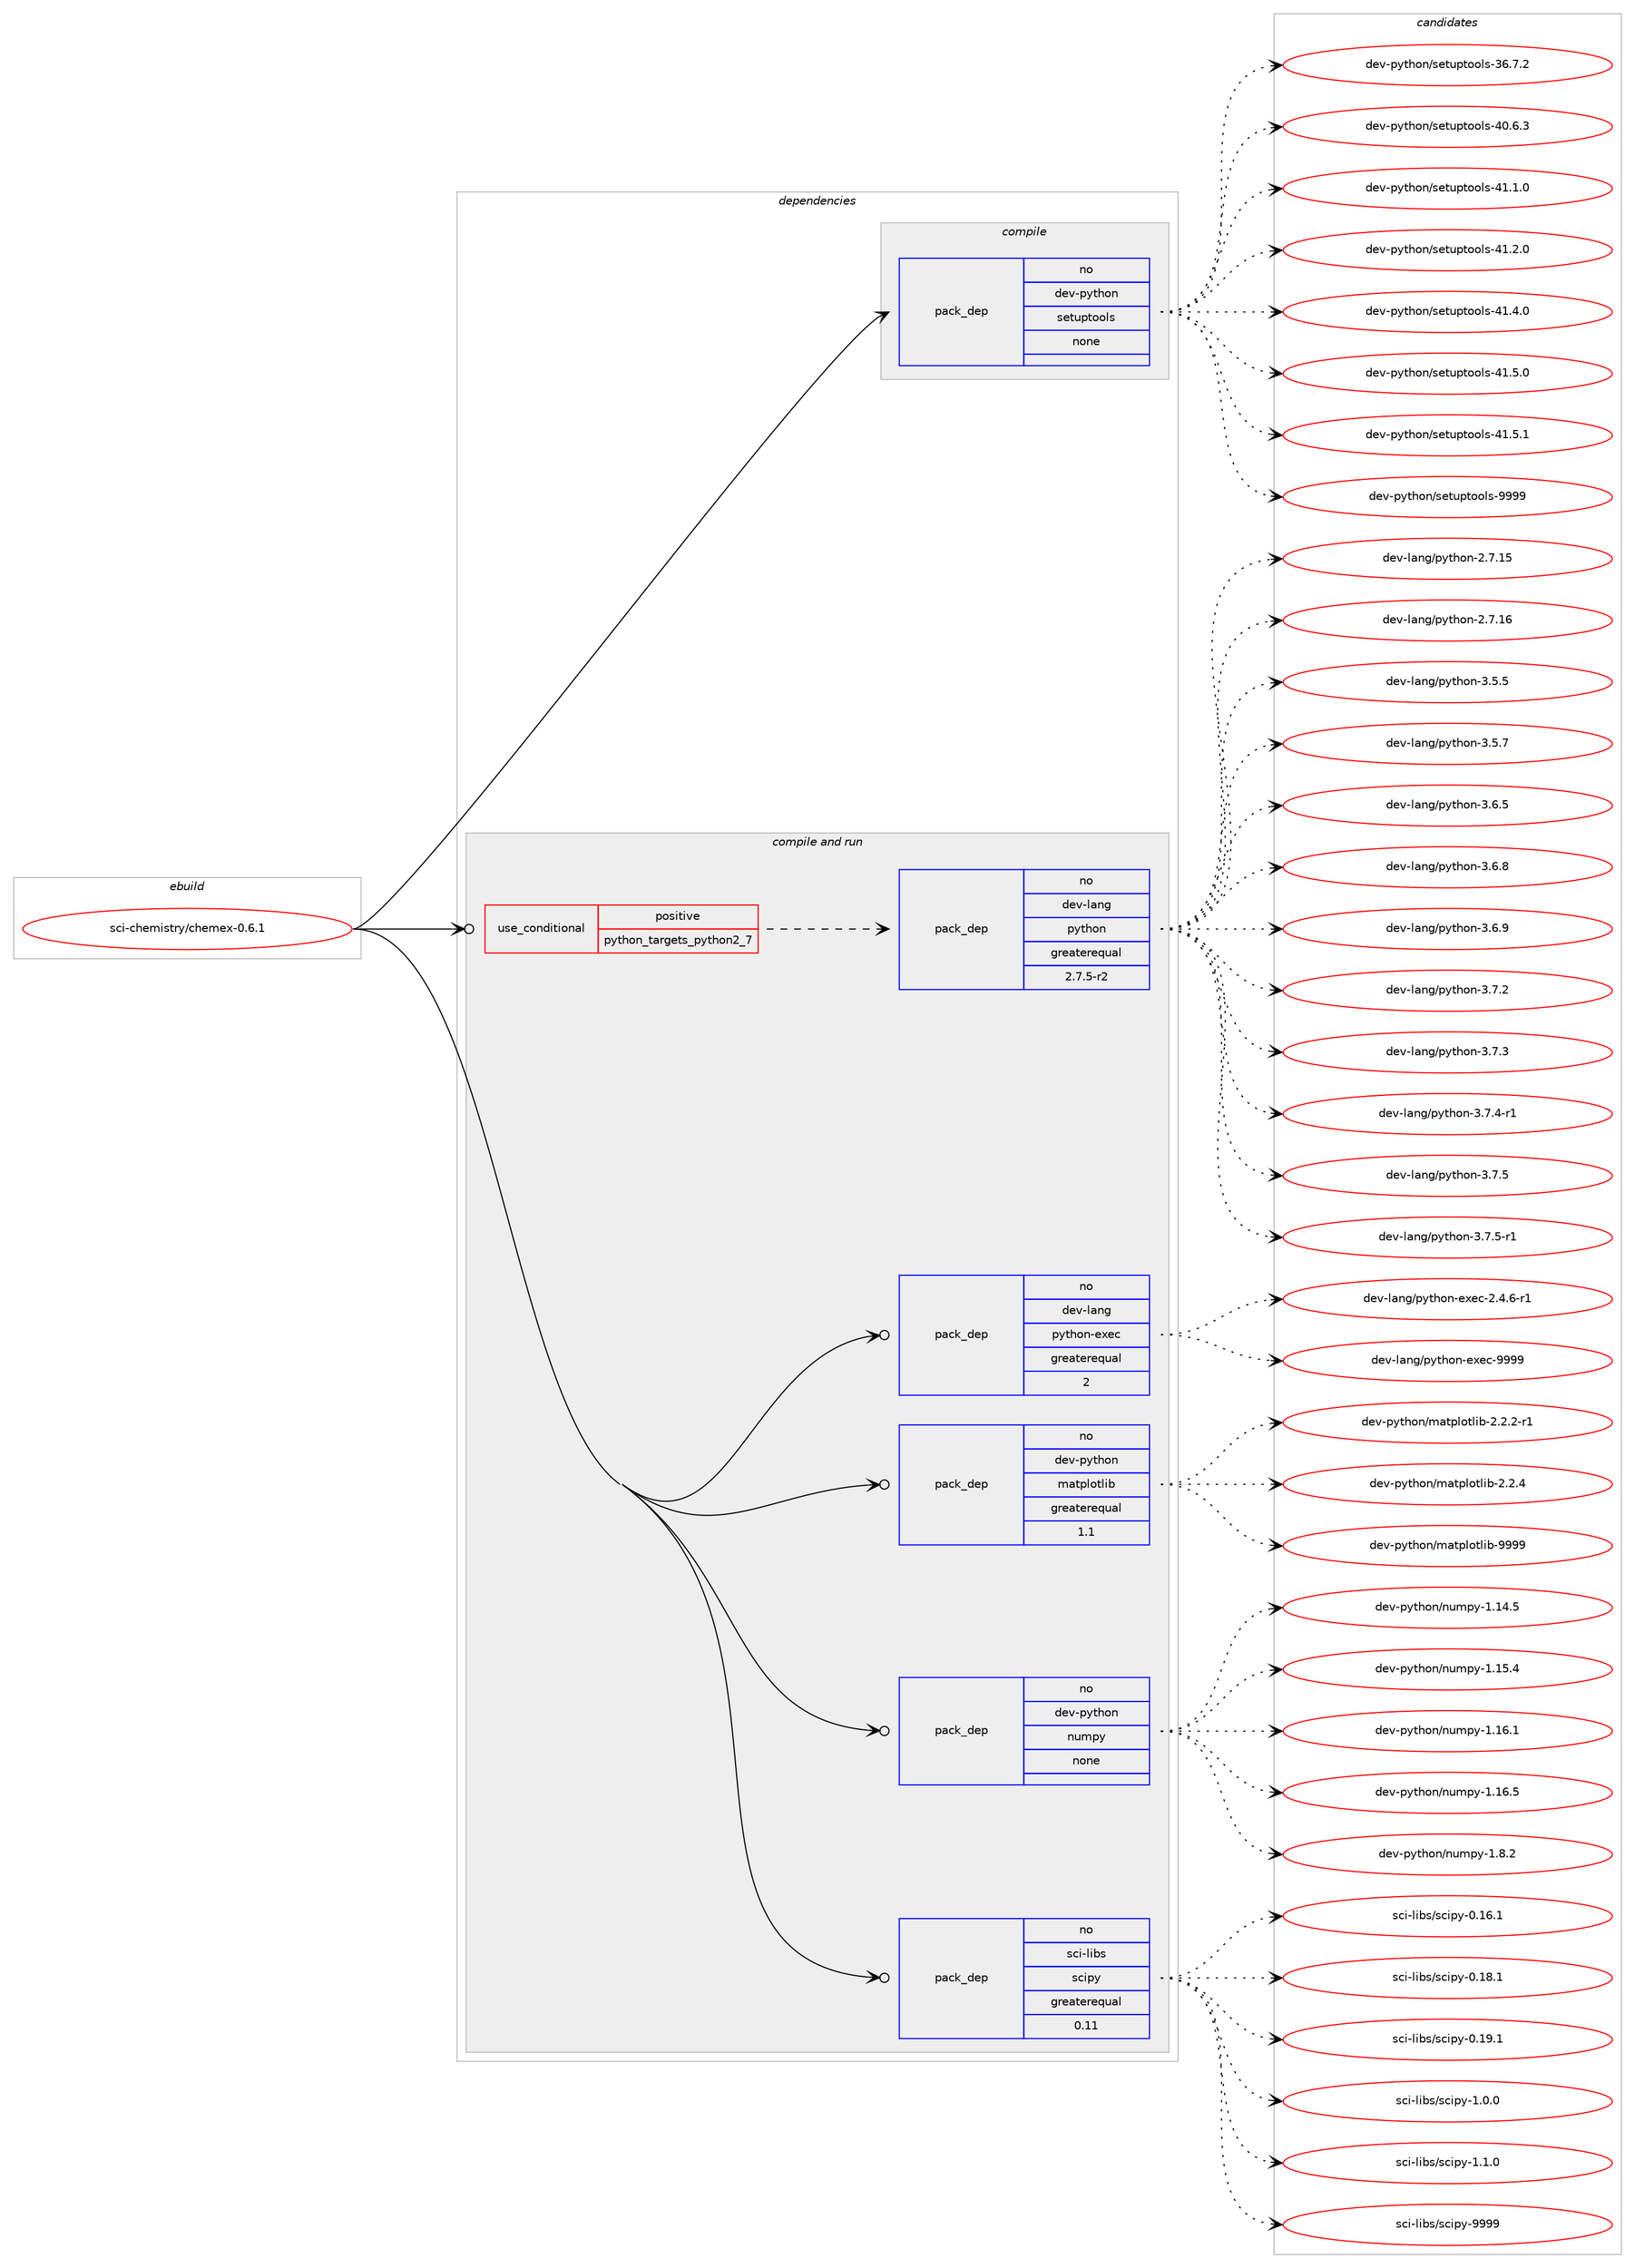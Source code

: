 digraph prolog {

# *************
# Graph options
# *************

newrank=true;
concentrate=true;
compound=true;
graph [rankdir=LR,fontname=Helvetica,fontsize=10,ranksep=1.5];#, ranksep=2.5, nodesep=0.2];
edge  [arrowhead=vee];
node  [fontname=Helvetica,fontsize=10];

# **********
# The ebuild
# **********

subgraph cluster_leftcol {
color=gray;
rank=same;
label=<<i>ebuild</i>>;
id [label="sci-chemistry/chemex-0.6.1", color=red, width=4, href="../sci-chemistry/chemex-0.6.1.svg"];
}

# ****************
# The dependencies
# ****************

subgraph cluster_midcol {
color=gray;
label=<<i>dependencies</i>>;
subgraph cluster_compile {
fillcolor="#eeeeee";
style=filled;
label=<<i>compile</i>>;
subgraph pack629375 {
dependency851300 [label=<<TABLE BORDER="0" CELLBORDER="1" CELLSPACING="0" CELLPADDING="4" WIDTH="220"><TR><TD ROWSPAN="6" CELLPADDING="30">pack_dep</TD></TR><TR><TD WIDTH="110">no</TD></TR><TR><TD>dev-python</TD></TR><TR><TD>setuptools</TD></TR><TR><TD>none</TD></TR><TR><TD></TD></TR></TABLE>>, shape=none, color=blue];
}
id:e -> dependency851300:w [weight=20,style="solid",arrowhead="vee"];
}
subgraph cluster_compileandrun {
fillcolor="#eeeeee";
style=filled;
label=<<i>compile and run</i>>;
subgraph cond206897 {
dependency851301 [label=<<TABLE BORDER="0" CELLBORDER="1" CELLSPACING="0" CELLPADDING="4"><TR><TD ROWSPAN="3" CELLPADDING="10">use_conditional</TD></TR><TR><TD>positive</TD></TR><TR><TD>python_targets_python2_7</TD></TR></TABLE>>, shape=none, color=red];
subgraph pack629376 {
dependency851302 [label=<<TABLE BORDER="0" CELLBORDER="1" CELLSPACING="0" CELLPADDING="4" WIDTH="220"><TR><TD ROWSPAN="6" CELLPADDING="30">pack_dep</TD></TR><TR><TD WIDTH="110">no</TD></TR><TR><TD>dev-lang</TD></TR><TR><TD>python</TD></TR><TR><TD>greaterequal</TD></TR><TR><TD>2.7.5-r2</TD></TR></TABLE>>, shape=none, color=blue];
}
dependency851301:e -> dependency851302:w [weight=20,style="dashed",arrowhead="vee"];
}
id:e -> dependency851301:w [weight=20,style="solid",arrowhead="odotvee"];
subgraph pack629377 {
dependency851303 [label=<<TABLE BORDER="0" CELLBORDER="1" CELLSPACING="0" CELLPADDING="4" WIDTH="220"><TR><TD ROWSPAN="6" CELLPADDING="30">pack_dep</TD></TR><TR><TD WIDTH="110">no</TD></TR><TR><TD>dev-lang</TD></TR><TR><TD>python-exec</TD></TR><TR><TD>greaterequal</TD></TR><TR><TD>2</TD></TR></TABLE>>, shape=none, color=blue];
}
id:e -> dependency851303:w [weight=20,style="solid",arrowhead="odotvee"];
subgraph pack629378 {
dependency851304 [label=<<TABLE BORDER="0" CELLBORDER="1" CELLSPACING="0" CELLPADDING="4" WIDTH="220"><TR><TD ROWSPAN="6" CELLPADDING="30">pack_dep</TD></TR><TR><TD WIDTH="110">no</TD></TR><TR><TD>dev-python</TD></TR><TR><TD>matplotlib</TD></TR><TR><TD>greaterequal</TD></TR><TR><TD>1.1</TD></TR></TABLE>>, shape=none, color=blue];
}
id:e -> dependency851304:w [weight=20,style="solid",arrowhead="odotvee"];
subgraph pack629379 {
dependency851305 [label=<<TABLE BORDER="0" CELLBORDER="1" CELLSPACING="0" CELLPADDING="4" WIDTH="220"><TR><TD ROWSPAN="6" CELLPADDING="30">pack_dep</TD></TR><TR><TD WIDTH="110">no</TD></TR><TR><TD>dev-python</TD></TR><TR><TD>numpy</TD></TR><TR><TD>none</TD></TR><TR><TD></TD></TR></TABLE>>, shape=none, color=blue];
}
id:e -> dependency851305:w [weight=20,style="solid",arrowhead="odotvee"];
subgraph pack629380 {
dependency851306 [label=<<TABLE BORDER="0" CELLBORDER="1" CELLSPACING="0" CELLPADDING="4" WIDTH="220"><TR><TD ROWSPAN="6" CELLPADDING="30">pack_dep</TD></TR><TR><TD WIDTH="110">no</TD></TR><TR><TD>sci-libs</TD></TR><TR><TD>scipy</TD></TR><TR><TD>greaterequal</TD></TR><TR><TD>0.11</TD></TR></TABLE>>, shape=none, color=blue];
}
id:e -> dependency851306:w [weight=20,style="solid",arrowhead="odotvee"];
}
subgraph cluster_run {
fillcolor="#eeeeee";
style=filled;
label=<<i>run</i>>;
}
}

# **************
# The candidates
# **************

subgraph cluster_choices {
rank=same;
color=gray;
label=<<i>candidates</i>>;

subgraph choice629375 {
color=black;
nodesep=1;
choice100101118451121211161041111104711510111611711211611111110811545515446554650 [label="dev-python/setuptools-36.7.2", color=red, width=4,href="../dev-python/setuptools-36.7.2.svg"];
choice100101118451121211161041111104711510111611711211611111110811545524846544651 [label="dev-python/setuptools-40.6.3", color=red, width=4,href="../dev-python/setuptools-40.6.3.svg"];
choice100101118451121211161041111104711510111611711211611111110811545524946494648 [label="dev-python/setuptools-41.1.0", color=red, width=4,href="../dev-python/setuptools-41.1.0.svg"];
choice100101118451121211161041111104711510111611711211611111110811545524946504648 [label="dev-python/setuptools-41.2.0", color=red, width=4,href="../dev-python/setuptools-41.2.0.svg"];
choice100101118451121211161041111104711510111611711211611111110811545524946524648 [label="dev-python/setuptools-41.4.0", color=red, width=4,href="../dev-python/setuptools-41.4.0.svg"];
choice100101118451121211161041111104711510111611711211611111110811545524946534648 [label="dev-python/setuptools-41.5.0", color=red, width=4,href="../dev-python/setuptools-41.5.0.svg"];
choice100101118451121211161041111104711510111611711211611111110811545524946534649 [label="dev-python/setuptools-41.5.1", color=red, width=4,href="../dev-python/setuptools-41.5.1.svg"];
choice10010111845112121116104111110471151011161171121161111111081154557575757 [label="dev-python/setuptools-9999", color=red, width=4,href="../dev-python/setuptools-9999.svg"];
dependency851300:e -> choice100101118451121211161041111104711510111611711211611111110811545515446554650:w [style=dotted,weight="100"];
dependency851300:e -> choice100101118451121211161041111104711510111611711211611111110811545524846544651:w [style=dotted,weight="100"];
dependency851300:e -> choice100101118451121211161041111104711510111611711211611111110811545524946494648:w [style=dotted,weight="100"];
dependency851300:e -> choice100101118451121211161041111104711510111611711211611111110811545524946504648:w [style=dotted,weight="100"];
dependency851300:e -> choice100101118451121211161041111104711510111611711211611111110811545524946524648:w [style=dotted,weight="100"];
dependency851300:e -> choice100101118451121211161041111104711510111611711211611111110811545524946534648:w [style=dotted,weight="100"];
dependency851300:e -> choice100101118451121211161041111104711510111611711211611111110811545524946534649:w [style=dotted,weight="100"];
dependency851300:e -> choice10010111845112121116104111110471151011161171121161111111081154557575757:w [style=dotted,weight="100"];
}
subgraph choice629376 {
color=black;
nodesep=1;
choice10010111845108971101034711212111610411111045504655464953 [label="dev-lang/python-2.7.15", color=red, width=4,href="../dev-lang/python-2.7.15.svg"];
choice10010111845108971101034711212111610411111045504655464954 [label="dev-lang/python-2.7.16", color=red, width=4,href="../dev-lang/python-2.7.16.svg"];
choice100101118451089711010347112121116104111110455146534653 [label="dev-lang/python-3.5.5", color=red, width=4,href="../dev-lang/python-3.5.5.svg"];
choice100101118451089711010347112121116104111110455146534655 [label="dev-lang/python-3.5.7", color=red, width=4,href="../dev-lang/python-3.5.7.svg"];
choice100101118451089711010347112121116104111110455146544653 [label="dev-lang/python-3.6.5", color=red, width=4,href="../dev-lang/python-3.6.5.svg"];
choice100101118451089711010347112121116104111110455146544656 [label="dev-lang/python-3.6.8", color=red, width=4,href="../dev-lang/python-3.6.8.svg"];
choice100101118451089711010347112121116104111110455146544657 [label="dev-lang/python-3.6.9", color=red, width=4,href="../dev-lang/python-3.6.9.svg"];
choice100101118451089711010347112121116104111110455146554650 [label="dev-lang/python-3.7.2", color=red, width=4,href="../dev-lang/python-3.7.2.svg"];
choice100101118451089711010347112121116104111110455146554651 [label="dev-lang/python-3.7.3", color=red, width=4,href="../dev-lang/python-3.7.3.svg"];
choice1001011184510897110103471121211161041111104551465546524511449 [label="dev-lang/python-3.7.4-r1", color=red, width=4,href="../dev-lang/python-3.7.4-r1.svg"];
choice100101118451089711010347112121116104111110455146554653 [label="dev-lang/python-3.7.5", color=red, width=4,href="../dev-lang/python-3.7.5.svg"];
choice1001011184510897110103471121211161041111104551465546534511449 [label="dev-lang/python-3.7.5-r1", color=red, width=4,href="../dev-lang/python-3.7.5-r1.svg"];
dependency851302:e -> choice10010111845108971101034711212111610411111045504655464953:w [style=dotted,weight="100"];
dependency851302:e -> choice10010111845108971101034711212111610411111045504655464954:w [style=dotted,weight="100"];
dependency851302:e -> choice100101118451089711010347112121116104111110455146534653:w [style=dotted,weight="100"];
dependency851302:e -> choice100101118451089711010347112121116104111110455146534655:w [style=dotted,weight="100"];
dependency851302:e -> choice100101118451089711010347112121116104111110455146544653:w [style=dotted,weight="100"];
dependency851302:e -> choice100101118451089711010347112121116104111110455146544656:w [style=dotted,weight="100"];
dependency851302:e -> choice100101118451089711010347112121116104111110455146544657:w [style=dotted,weight="100"];
dependency851302:e -> choice100101118451089711010347112121116104111110455146554650:w [style=dotted,weight="100"];
dependency851302:e -> choice100101118451089711010347112121116104111110455146554651:w [style=dotted,weight="100"];
dependency851302:e -> choice1001011184510897110103471121211161041111104551465546524511449:w [style=dotted,weight="100"];
dependency851302:e -> choice100101118451089711010347112121116104111110455146554653:w [style=dotted,weight="100"];
dependency851302:e -> choice1001011184510897110103471121211161041111104551465546534511449:w [style=dotted,weight="100"];
}
subgraph choice629377 {
color=black;
nodesep=1;
choice10010111845108971101034711212111610411111045101120101994550465246544511449 [label="dev-lang/python-exec-2.4.6-r1", color=red, width=4,href="../dev-lang/python-exec-2.4.6-r1.svg"];
choice10010111845108971101034711212111610411111045101120101994557575757 [label="dev-lang/python-exec-9999", color=red, width=4,href="../dev-lang/python-exec-9999.svg"];
dependency851303:e -> choice10010111845108971101034711212111610411111045101120101994550465246544511449:w [style=dotted,weight="100"];
dependency851303:e -> choice10010111845108971101034711212111610411111045101120101994557575757:w [style=dotted,weight="100"];
}
subgraph choice629378 {
color=black;
nodesep=1;
choice100101118451121211161041111104710997116112108111116108105984550465046504511449 [label="dev-python/matplotlib-2.2.2-r1", color=red, width=4,href="../dev-python/matplotlib-2.2.2-r1.svg"];
choice10010111845112121116104111110471099711611210811111610810598455046504652 [label="dev-python/matplotlib-2.2.4", color=red, width=4,href="../dev-python/matplotlib-2.2.4.svg"];
choice100101118451121211161041111104710997116112108111116108105984557575757 [label="dev-python/matplotlib-9999", color=red, width=4,href="../dev-python/matplotlib-9999.svg"];
dependency851304:e -> choice100101118451121211161041111104710997116112108111116108105984550465046504511449:w [style=dotted,weight="100"];
dependency851304:e -> choice10010111845112121116104111110471099711611210811111610810598455046504652:w [style=dotted,weight="100"];
dependency851304:e -> choice100101118451121211161041111104710997116112108111116108105984557575757:w [style=dotted,weight="100"];
}
subgraph choice629379 {
color=black;
nodesep=1;
choice100101118451121211161041111104711011710911212145494649524653 [label="dev-python/numpy-1.14.5", color=red, width=4,href="../dev-python/numpy-1.14.5.svg"];
choice100101118451121211161041111104711011710911212145494649534652 [label="dev-python/numpy-1.15.4", color=red, width=4,href="../dev-python/numpy-1.15.4.svg"];
choice100101118451121211161041111104711011710911212145494649544649 [label="dev-python/numpy-1.16.1", color=red, width=4,href="../dev-python/numpy-1.16.1.svg"];
choice100101118451121211161041111104711011710911212145494649544653 [label="dev-python/numpy-1.16.5", color=red, width=4,href="../dev-python/numpy-1.16.5.svg"];
choice1001011184511212111610411111047110117109112121454946564650 [label="dev-python/numpy-1.8.2", color=red, width=4,href="../dev-python/numpy-1.8.2.svg"];
dependency851305:e -> choice100101118451121211161041111104711011710911212145494649524653:w [style=dotted,weight="100"];
dependency851305:e -> choice100101118451121211161041111104711011710911212145494649534652:w [style=dotted,weight="100"];
dependency851305:e -> choice100101118451121211161041111104711011710911212145494649544649:w [style=dotted,weight="100"];
dependency851305:e -> choice100101118451121211161041111104711011710911212145494649544653:w [style=dotted,weight="100"];
dependency851305:e -> choice1001011184511212111610411111047110117109112121454946564650:w [style=dotted,weight="100"];
}
subgraph choice629380 {
color=black;
nodesep=1;
choice115991054510810598115471159910511212145484649544649 [label="sci-libs/scipy-0.16.1", color=red, width=4,href="../sci-libs/scipy-0.16.1.svg"];
choice115991054510810598115471159910511212145484649564649 [label="sci-libs/scipy-0.18.1", color=red, width=4,href="../sci-libs/scipy-0.18.1.svg"];
choice115991054510810598115471159910511212145484649574649 [label="sci-libs/scipy-0.19.1", color=red, width=4,href="../sci-libs/scipy-0.19.1.svg"];
choice1159910545108105981154711599105112121454946484648 [label="sci-libs/scipy-1.0.0", color=red, width=4,href="../sci-libs/scipy-1.0.0.svg"];
choice1159910545108105981154711599105112121454946494648 [label="sci-libs/scipy-1.1.0", color=red, width=4,href="../sci-libs/scipy-1.1.0.svg"];
choice11599105451081059811547115991051121214557575757 [label="sci-libs/scipy-9999", color=red, width=4,href="../sci-libs/scipy-9999.svg"];
dependency851306:e -> choice115991054510810598115471159910511212145484649544649:w [style=dotted,weight="100"];
dependency851306:e -> choice115991054510810598115471159910511212145484649564649:w [style=dotted,weight="100"];
dependency851306:e -> choice115991054510810598115471159910511212145484649574649:w [style=dotted,weight="100"];
dependency851306:e -> choice1159910545108105981154711599105112121454946484648:w [style=dotted,weight="100"];
dependency851306:e -> choice1159910545108105981154711599105112121454946494648:w [style=dotted,weight="100"];
dependency851306:e -> choice11599105451081059811547115991051121214557575757:w [style=dotted,weight="100"];
}
}

}
